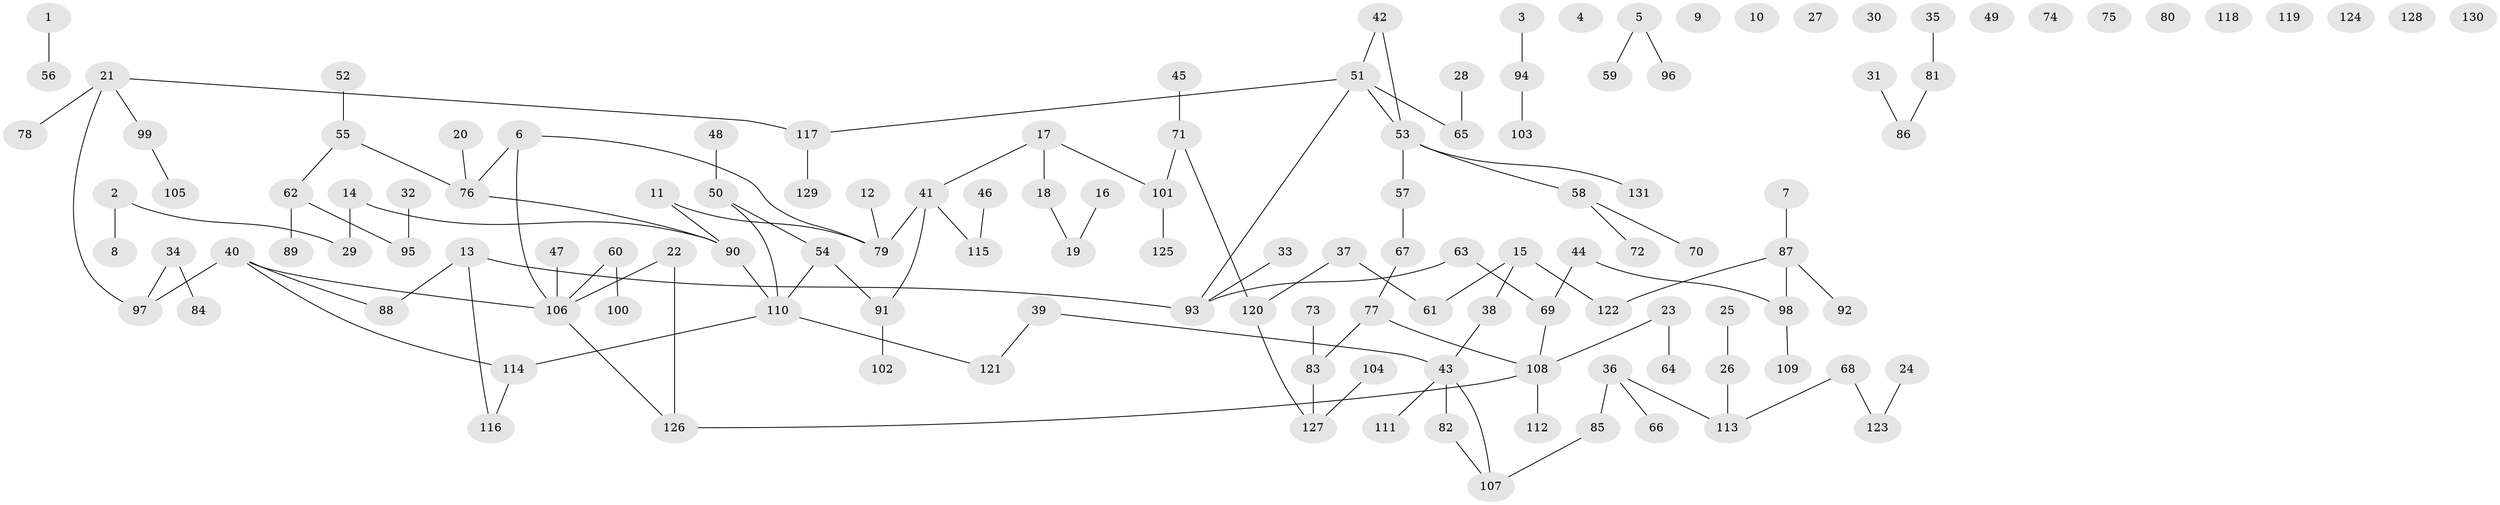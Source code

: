 // Generated by graph-tools (version 1.1) at 2025/00/03/09/25 03:00:50]
// undirected, 131 vertices, 126 edges
graph export_dot {
graph [start="1"]
  node [color=gray90,style=filled];
  1;
  2;
  3;
  4;
  5;
  6;
  7;
  8;
  9;
  10;
  11;
  12;
  13;
  14;
  15;
  16;
  17;
  18;
  19;
  20;
  21;
  22;
  23;
  24;
  25;
  26;
  27;
  28;
  29;
  30;
  31;
  32;
  33;
  34;
  35;
  36;
  37;
  38;
  39;
  40;
  41;
  42;
  43;
  44;
  45;
  46;
  47;
  48;
  49;
  50;
  51;
  52;
  53;
  54;
  55;
  56;
  57;
  58;
  59;
  60;
  61;
  62;
  63;
  64;
  65;
  66;
  67;
  68;
  69;
  70;
  71;
  72;
  73;
  74;
  75;
  76;
  77;
  78;
  79;
  80;
  81;
  82;
  83;
  84;
  85;
  86;
  87;
  88;
  89;
  90;
  91;
  92;
  93;
  94;
  95;
  96;
  97;
  98;
  99;
  100;
  101;
  102;
  103;
  104;
  105;
  106;
  107;
  108;
  109;
  110;
  111;
  112;
  113;
  114;
  115;
  116;
  117;
  118;
  119;
  120;
  121;
  122;
  123;
  124;
  125;
  126;
  127;
  128;
  129;
  130;
  131;
  1 -- 56;
  2 -- 8;
  2 -- 29;
  3 -- 94;
  5 -- 59;
  5 -- 96;
  6 -- 76;
  6 -- 79;
  6 -- 106;
  7 -- 87;
  11 -- 79;
  11 -- 90;
  12 -- 79;
  13 -- 88;
  13 -- 93;
  13 -- 116;
  14 -- 29;
  14 -- 90;
  15 -- 38;
  15 -- 61;
  15 -- 122;
  16 -- 19;
  17 -- 18;
  17 -- 41;
  17 -- 101;
  18 -- 19;
  20 -- 76;
  21 -- 78;
  21 -- 97;
  21 -- 99;
  21 -- 117;
  22 -- 106;
  22 -- 126;
  23 -- 64;
  23 -- 108;
  24 -- 123;
  25 -- 26;
  26 -- 113;
  28 -- 65;
  31 -- 86;
  32 -- 95;
  33 -- 93;
  34 -- 84;
  34 -- 97;
  35 -- 81;
  36 -- 66;
  36 -- 85;
  36 -- 113;
  37 -- 61;
  37 -- 120;
  38 -- 43;
  39 -- 43;
  39 -- 121;
  40 -- 88;
  40 -- 97;
  40 -- 106;
  40 -- 114;
  41 -- 79;
  41 -- 91;
  41 -- 115;
  42 -- 51;
  42 -- 53;
  43 -- 82;
  43 -- 107;
  43 -- 111;
  44 -- 69;
  44 -- 98;
  45 -- 71;
  46 -- 115;
  47 -- 106;
  48 -- 50;
  50 -- 54;
  50 -- 110;
  51 -- 53;
  51 -- 65;
  51 -- 93;
  51 -- 117;
  52 -- 55;
  53 -- 57;
  53 -- 58;
  53 -- 131;
  54 -- 91;
  54 -- 110;
  55 -- 62;
  55 -- 76;
  57 -- 67;
  58 -- 70;
  58 -- 72;
  60 -- 100;
  60 -- 106;
  62 -- 89;
  62 -- 95;
  63 -- 69;
  63 -- 93;
  67 -- 77;
  68 -- 113;
  68 -- 123;
  69 -- 108;
  71 -- 101;
  71 -- 120;
  73 -- 83;
  76 -- 90;
  77 -- 83;
  77 -- 108;
  81 -- 86;
  82 -- 107;
  83 -- 127;
  85 -- 107;
  87 -- 92;
  87 -- 98;
  87 -- 122;
  90 -- 110;
  91 -- 102;
  94 -- 103;
  98 -- 109;
  99 -- 105;
  101 -- 125;
  104 -- 127;
  106 -- 126;
  108 -- 112;
  108 -- 126;
  110 -- 114;
  110 -- 121;
  114 -- 116;
  117 -- 129;
  120 -- 127;
}
